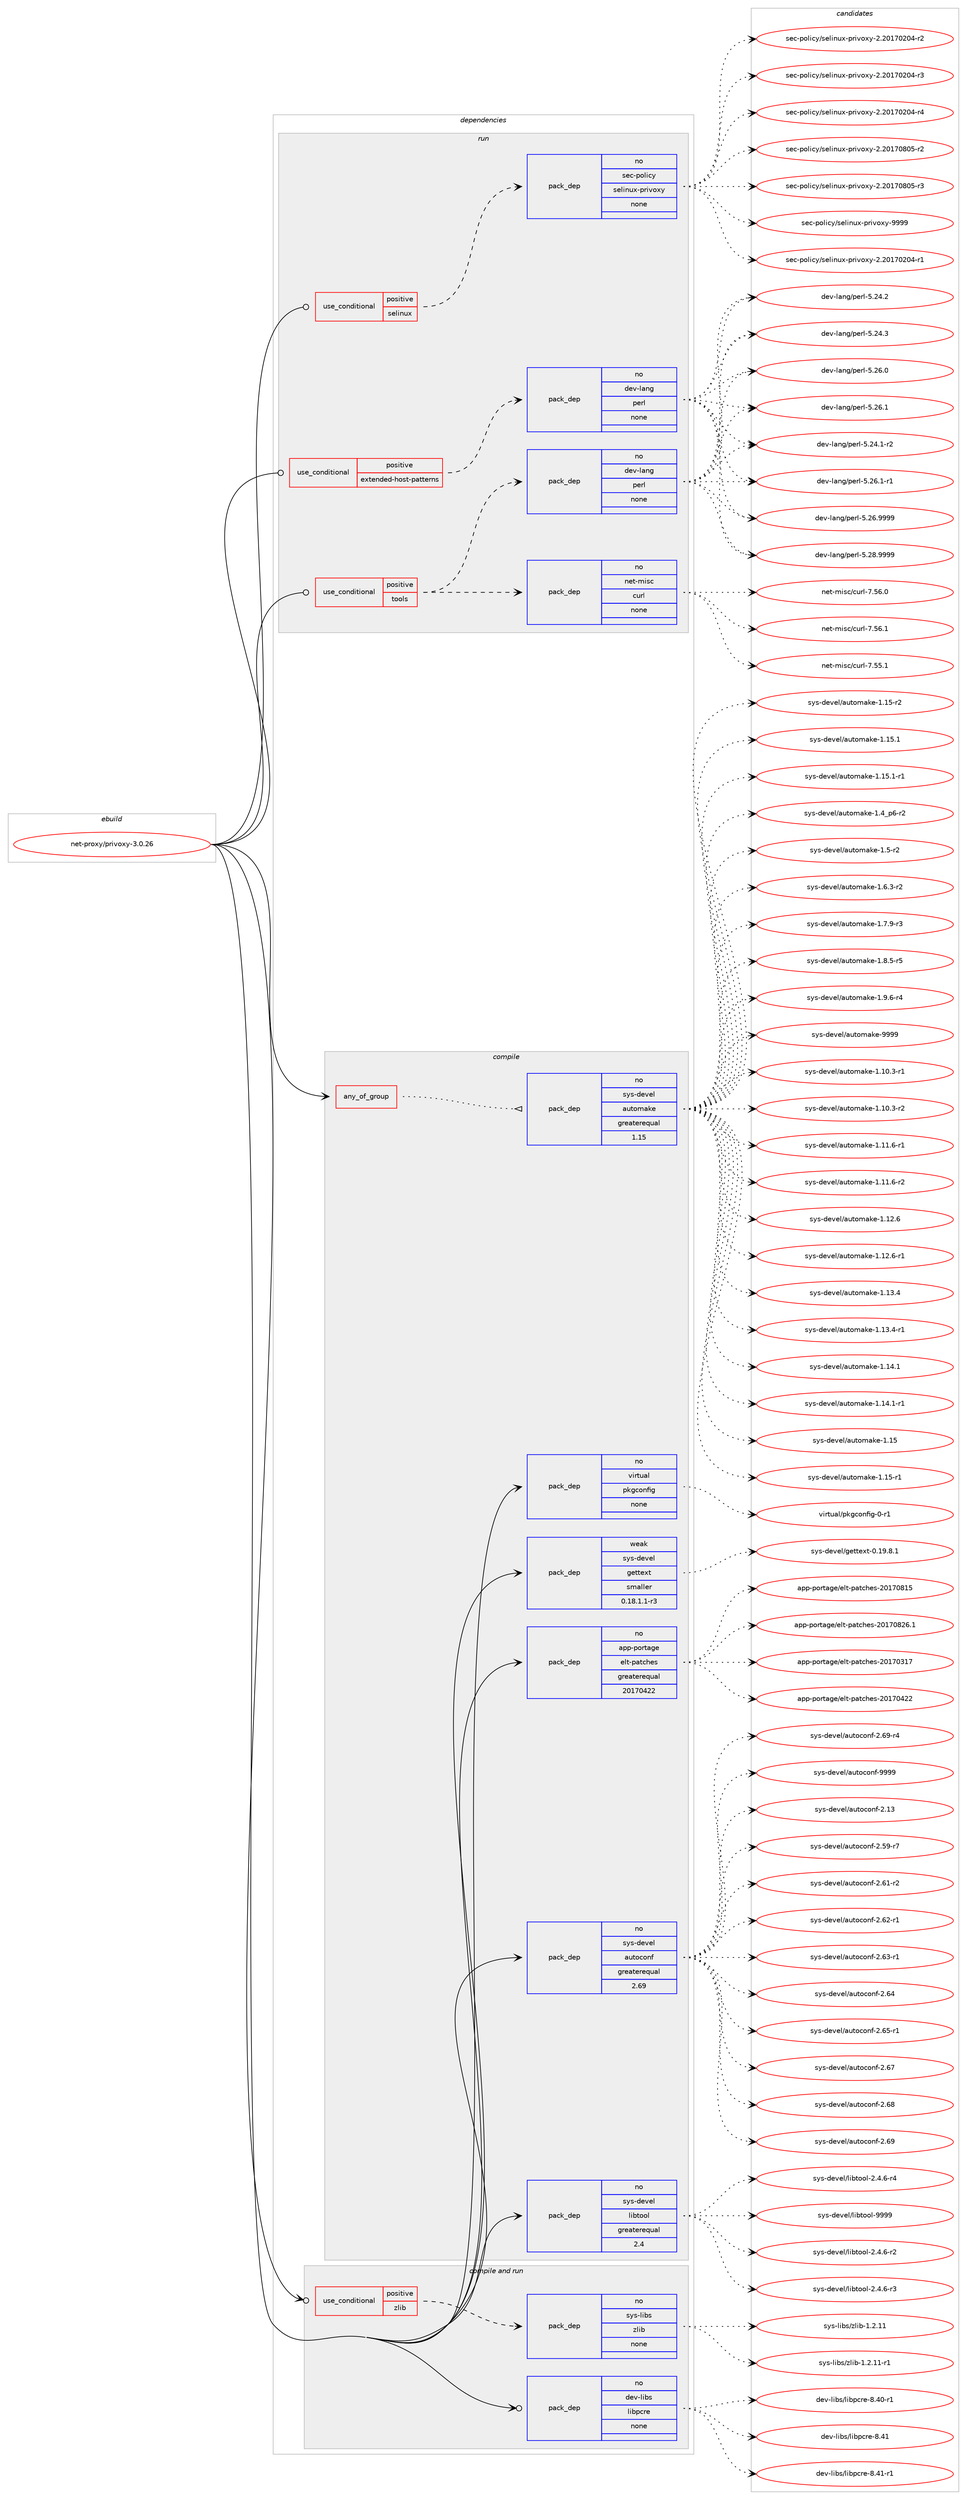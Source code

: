 digraph prolog {

# *************
# Graph options
# *************

newrank=true;
concentrate=true;
compound=true;
graph [rankdir=LR,fontname=Helvetica,fontsize=10,ranksep=1.5];#, ranksep=2.5, nodesep=0.2];
edge  [arrowhead=vee];
node  [fontname=Helvetica,fontsize=10];

# **********
# The ebuild
# **********

subgraph cluster_leftcol {
color=gray;
rank=same;
label=<<i>ebuild</i>>;
id [label="net-proxy/privoxy-3.0.26", color=red, width=4, href="../net-proxy/privoxy-3.0.26.svg"];
}

# ****************
# The dependencies
# ****************

subgraph cluster_midcol {
color=gray;
label=<<i>dependencies</i>>;
subgraph cluster_compile {
fillcolor="#eeeeee";
style=filled;
label=<<i>compile</i>>;
subgraph any7312 {
dependency436614 [label=<<TABLE BORDER="0" CELLBORDER="1" CELLSPACING="0" CELLPADDING="4"><TR><TD CELLPADDING="10">any_of_group</TD></TR></TABLE>>, shape=none, color=red];subgraph pack321232 {
dependency436615 [label=<<TABLE BORDER="0" CELLBORDER="1" CELLSPACING="0" CELLPADDING="4" WIDTH="220"><TR><TD ROWSPAN="6" CELLPADDING="30">pack_dep</TD></TR><TR><TD WIDTH="110">no</TD></TR><TR><TD>sys-devel</TD></TR><TR><TD>automake</TD></TR><TR><TD>greaterequal</TD></TR><TR><TD>1.15</TD></TR></TABLE>>, shape=none, color=blue];
}
dependency436614:e -> dependency436615:w [weight=20,style="dotted",arrowhead="oinv"];
}
id:e -> dependency436614:w [weight=20,style="solid",arrowhead="vee"];
subgraph pack321233 {
dependency436616 [label=<<TABLE BORDER="0" CELLBORDER="1" CELLSPACING="0" CELLPADDING="4" WIDTH="220"><TR><TD ROWSPAN="6" CELLPADDING="30">pack_dep</TD></TR><TR><TD WIDTH="110">no</TD></TR><TR><TD>app-portage</TD></TR><TR><TD>elt-patches</TD></TR><TR><TD>greaterequal</TD></TR><TR><TD>20170422</TD></TR></TABLE>>, shape=none, color=blue];
}
id:e -> dependency436616:w [weight=20,style="solid",arrowhead="vee"];
subgraph pack321234 {
dependency436617 [label=<<TABLE BORDER="0" CELLBORDER="1" CELLSPACING="0" CELLPADDING="4" WIDTH="220"><TR><TD ROWSPAN="6" CELLPADDING="30">pack_dep</TD></TR><TR><TD WIDTH="110">no</TD></TR><TR><TD>sys-devel</TD></TR><TR><TD>autoconf</TD></TR><TR><TD>greaterequal</TD></TR><TR><TD>2.69</TD></TR></TABLE>>, shape=none, color=blue];
}
id:e -> dependency436617:w [weight=20,style="solid",arrowhead="vee"];
subgraph pack321235 {
dependency436618 [label=<<TABLE BORDER="0" CELLBORDER="1" CELLSPACING="0" CELLPADDING="4" WIDTH="220"><TR><TD ROWSPAN="6" CELLPADDING="30">pack_dep</TD></TR><TR><TD WIDTH="110">no</TD></TR><TR><TD>sys-devel</TD></TR><TR><TD>libtool</TD></TR><TR><TD>greaterequal</TD></TR><TR><TD>2.4</TD></TR></TABLE>>, shape=none, color=blue];
}
id:e -> dependency436618:w [weight=20,style="solid",arrowhead="vee"];
subgraph pack321236 {
dependency436619 [label=<<TABLE BORDER="0" CELLBORDER="1" CELLSPACING="0" CELLPADDING="4" WIDTH="220"><TR><TD ROWSPAN="6" CELLPADDING="30">pack_dep</TD></TR><TR><TD WIDTH="110">no</TD></TR><TR><TD>virtual</TD></TR><TR><TD>pkgconfig</TD></TR><TR><TD>none</TD></TR><TR><TD></TD></TR></TABLE>>, shape=none, color=blue];
}
id:e -> dependency436619:w [weight=20,style="solid",arrowhead="vee"];
subgraph pack321237 {
dependency436620 [label=<<TABLE BORDER="0" CELLBORDER="1" CELLSPACING="0" CELLPADDING="4" WIDTH="220"><TR><TD ROWSPAN="6" CELLPADDING="30">pack_dep</TD></TR><TR><TD WIDTH="110">weak</TD></TR><TR><TD>sys-devel</TD></TR><TR><TD>gettext</TD></TR><TR><TD>smaller</TD></TR><TR><TD>0.18.1.1-r3</TD></TR></TABLE>>, shape=none, color=blue];
}
id:e -> dependency436620:w [weight=20,style="solid",arrowhead="vee"];
}
subgraph cluster_compileandrun {
fillcolor="#eeeeee";
style=filled;
label=<<i>compile and run</i>>;
subgraph cond107837 {
dependency436621 [label=<<TABLE BORDER="0" CELLBORDER="1" CELLSPACING="0" CELLPADDING="4"><TR><TD ROWSPAN="3" CELLPADDING="10">use_conditional</TD></TR><TR><TD>positive</TD></TR><TR><TD>zlib</TD></TR></TABLE>>, shape=none, color=red];
subgraph pack321238 {
dependency436622 [label=<<TABLE BORDER="0" CELLBORDER="1" CELLSPACING="0" CELLPADDING="4" WIDTH="220"><TR><TD ROWSPAN="6" CELLPADDING="30">pack_dep</TD></TR><TR><TD WIDTH="110">no</TD></TR><TR><TD>sys-libs</TD></TR><TR><TD>zlib</TD></TR><TR><TD>none</TD></TR><TR><TD></TD></TR></TABLE>>, shape=none, color=blue];
}
dependency436621:e -> dependency436622:w [weight=20,style="dashed",arrowhead="vee"];
}
id:e -> dependency436621:w [weight=20,style="solid",arrowhead="odotvee"];
subgraph pack321239 {
dependency436623 [label=<<TABLE BORDER="0" CELLBORDER="1" CELLSPACING="0" CELLPADDING="4" WIDTH="220"><TR><TD ROWSPAN="6" CELLPADDING="30">pack_dep</TD></TR><TR><TD WIDTH="110">no</TD></TR><TR><TD>dev-libs</TD></TR><TR><TD>libpcre</TD></TR><TR><TD>none</TD></TR><TR><TD></TD></TR></TABLE>>, shape=none, color=blue];
}
id:e -> dependency436623:w [weight=20,style="solid",arrowhead="odotvee"];
}
subgraph cluster_run {
fillcolor="#eeeeee";
style=filled;
label=<<i>run</i>>;
subgraph cond107838 {
dependency436624 [label=<<TABLE BORDER="0" CELLBORDER="1" CELLSPACING="0" CELLPADDING="4"><TR><TD ROWSPAN="3" CELLPADDING="10">use_conditional</TD></TR><TR><TD>positive</TD></TR><TR><TD>extended-host-patterns</TD></TR></TABLE>>, shape=none, color=red];
subgraph pack321240 {
dependency436625 [label=<<TABLE BORDER="0" CELLBORDER="1" CELLSPACING="0" CELLPADDING="4" WIDTH="220"><TR><TD ROWSPAN="6" CELLPADDING="30">pack_dep</TD></TR><TR><TD WIDTH="110">no</TD></TR><TR><TD>dev-lang</TD></TR><TR><TD>perl</TD></TR><TR><TD>none</TD></TR><TR><TD></TD></TR></TABLE>>, shape=none, color=blue];
}
dependency436624:e -> dependency436625:w [weight=20,style="dashed",arrowhead="vee"];
}
id:e -> dependency436624:w [weight=20,style="solid",arrowhead="odot"];
subgraph cond107839 {
dependency436626 [label=<<TABLE BORDER="0" CELLBORDER="1" CELLSPACING="0" CELLPADDING="4"><TR><TD ROWSPAN="3" CELLPADDING="10">use_conditional</TD></TR><TR><TD>positive</TD></TR><TR><TD>selinux</TD></TR></TABLE>>, shape=none, color=red];
subgraph pack321241 {
dependency436627 [label=<<TABLE BORDER="0" CELLBORDER="1" CELLSPACING="0" CELLPADDING="4" WIDTH="220"><TR><TD ROWSPAN="6" CELLPADDING="30">pack_dep</TD></TR><TR><TD WIDTH="110">no</TD></TR><TR><TD>sec-policy</TD></TR><TR><TD>selinux-privoxy</TD></TR><TR><TD>none</TD></TR><TR><TD></TD></TR></TABLE>>, shape=none, color=blue];
}
dependency436626:e -> dependency436627:w [weight=20,style="dashed",arrowhead="vee"];
}
id:e -> dependency436626:w [weight=20,style="solid",arrowhead="odot"];
subgraph cond107840 {
dependency436628 [label=<<TABLE BORDER="0" CELLBORDER="1" CELLSPACING="0" CELLPADDING="4"><TR><TD ROWSPAN="3" CELLPADDING="10">use_conditional</TD></TR><TR><TD>positive</TD></TR><TR><TD>tools</TD></TR></TABLE>>, shape=none, color=red];
subgraph pack321242 {
dependency436629 [label=<<TABLE BORDER="0" CELLBORDER="1" CELLSPACING="0" CELLPADDING="4" WIDTH="220"><TR><TD ROWSPAN="6" CELLPADDING="30">pack_dep</TD></TR><TR><TD WIDTH="110">no</TD></TR><TR><TD>net-misc</TD></TR><TR><TD>curl</TD></TR><TR><TD>none</TD></TR><TR><TD></TD></TR></TABLE>>, shape=none, color=blue];
}
dependency436628:e -> dependency436629:w [weight=20,style="dashed",arrowhead="vee"];
subgraph pack321243 {
dependency436630 [label=<<TABLE BORDER="0" CELLBORDER="1" CELLSPACING="0" CELLPADDING="4" WIDTH="220"><TR><TD ROWSPAN="6" CELLPADDING="30">pack_dep</TD></TR><TR><TD WIDTH="110">no</TD></TR><TR><TD>dev-lang</TD></TR><TR><TD>perl</TD></TR><TR><TD>none</TD></TR><TR><TD></TD></TR></TABLE>>, shape=none, color=blue];
}
dependency436628:e -> dependency436630:w [weight=20,style="dashed",arrowhead="vee"];
}
id:e -> dependency436628:w [weight=20,style="solid",arrowhead="odot"];
}
}

# **************
# The candidates
# **************

subgraph cluster_choices {
rank=same;
color=gray;
label=<<i>candidates</i>>;

subgraph choice321232 {
color=black;
nodesep=1;
choice11512111545100101118101108479711711611110997107101454946494846514511449 [label="sys-devel/automake-1.10.3-r1", color=red, width=4,href="../sys-devel/automake-1.10.3-r1.svg"];
choice11512111545100101118101108479711711611110997107101454946494846514511450 [label="sys-devel/automake-1.10.3-r2", color=red, width=4,href="../sys-devel/automake-1.10.3-r2.svg"];
choice11512111545100101118101108479711711611110997107101454946494946544511449 [label="sys-devel/automake-1.11.6-r1", color=red, width=4,href="../sys-devel/automake-1.11.6-r1.svg"];
choice11512111545100101118101108479711711611110997107101454946494946544511450 [label="sys-devel/automake-1.11.6-r2", color=red, width=4,href="../sys-devel/automake-1.11.6-r2.svg"];
choice1151211154510010111810110847971171161111099710710145494649504654 [label="sys-devel/automake-1.12.6", color=red, width=4,href="../sys-devel/automake-1.12.6.svg"];
choice11512111545100101118101108479711711611110997107101454946495046544511449 [label="sys-devel/automake-1.12.6-r1", color=red, width=4,href="../sys-devel/automake-1.12.6-r1.svg"];
choice1151211154510010111810110847971171161111099710710145494649514652 [label="sys-devel/automake-1.13.4", color=red, width=4,href="../sys-devel/automake-1.13.4.svg"];
choice11512111545100101118101108479711711611110997107101454946495146524511449 [label="sys-devel/automake-1.13.4-r1", color=red, width=4,href="../sys-devel/automake-1.13.4-r1.svg"];
choice1151211154510010111810110847971171161111099710710145494649524649 [label="sys-devel/automake-1.14.1", color=red, width=4,href="../sys-devel/automake-1.14.1.svg"];
choice11512111545100101118101108479711711611110997107101454946495246494511449 [label="sys-devel/automake-1.14.1-r1", color=red, width=4,href="../sys-devel/automake-1.14.1-r1.svg"];
choice115121115451001011181011084797117116111109971071014549464953 [label="sys-devel/automake-1.15", color=red, width=4,href="../sys-devel/automake-1.15.svg"];
choice1151211154510010111810110847971171161111099710710145494649534511449 [label="sys-devel/automake-1.15-r1", color=red, width=4,href="../sys-devel/automake-1.15-r1.svg"];
choice1151211154510010111810110847971171161111099710710145494649534511450 [label="sys-devel/automake-1.15-r2", color=red, width=4,href="../sys-devel/automake-1.15-r2.svg"];
choice1151211154510010111810110847971171161111099710710145494649534649 [label="sys-devel/automake-1.15.1", color=red, width=4,href="../sys-devel/automake-1.15.1.svg"];
choice11512111545100101118101108479711711611110997107101454946495346494511449 [label="sys-devel/automake-1.15.1-r1", color=red, width=4,href="../sys-devel/automake-1.15.1-r1.svg"];
choice115121115451001011181011084797117116111109971071014549465295112544511450 [label="sys-devel/automake-1.4_p6-r2", color=red, width=4,href="../sys-devel/automake-1.4_p6-r2.svg"];
choice11512111545100101118101108479711711611110997107101454946534511450 [label="sys-devel/automake-1.5-r2", color=red, width=4,href="../sys-devel/automake-1.5-r2.svg"];
choice115121115451001011181011084797117116111109971071014549465446514511450 [label="sys-devel/automake-1.6.3-r2", color=red, width=4,href="../sys-devel/automake-1.6.3-r2.svg"];
choice115121115451001011181011084797117116111109971071014549465546574511451 [label="sys-devel/automake-1.7.9-r3", color=red, width=4,href="../sys-devel/automake-1.7.9-r3.svg"];
choice115121115451001011181011084797117116111109971071014549465646534511453 [label="sys-devel/automake-1.8.5-r5", color=red, width=4,href="../sys-devel/automake-1.8.5-r5.svg"];
choice115121115451001011181011084797117116111109971071014549465746544511452 [label="sys-devel/automake-1.9.6-r4", color=red, width=4,href="../sys-devel/automake-1.9.6-r4.svg"];
choice115121115451001011181011084797117116111109971071014557575757 [label="sys-devel/automake-9999", color=red, width=4,href="../sys-devel/automake-9999.svg"];
dependency436615:e -> choice11512111545100101118101108479711711611110997107101454946494846514511449:w [style=dotted,weight="100"];
dependency436615:e -> choice11512111545100101118101108479711711611110997107101454946494846514511450:w [style=dotted,weight="100"];
dependency436615:e -> choice11512111545100101118101108479711711611110997107101454946494946544511449:w [style=dotted,weight="100"];
dependency436615:e -> choice11512111545100101118101108479711711611110997107101454946494946544511450:w [style=dotted,weight="100"];
dependency436615:e -> choice1151211154510010111810110847971171161111099710710145494649504654:w [style=dotted,weight="100"];
dependency436615:e -> choice11512111545100101118101108479711711611110997107101454946495046544511449:w [style=dotted,weight="100"];
dependency436615:e -> choice1151211154510010111810110847971171161111099710710145494649514652:w [style=dotted,weight="100"];
dependency436615:e -> choice11512111545100101118101108479711711611110997107101454946495146524511449:w [style=dotted,weight="100"];
dependency436615:e -> choice1151211154510010111810110847971171161111099710710145494649524649:w [style=dotted,weight="100"];
dependency436615:e -> choice11512111545100101118101108479711711611110997107101454946495246494511449:w [style=dotted,weight="100"];
dependency436615:e -> choice115121115451001011181011084797117116111109971071014549464953:w [style=dotted,weight="100"];
dependency436615:e -> choice1151211154510010111810110847971171161111099710710145494649534511449:w [style=dotted,weight="100"];
dependency436615:e -> choice1151211154510010111810110847971171161111099710710145494649534511450:w [style=dotted,weight="100"];
dependency436615:e -> choice1151211154510010111810110847971171161111099710710145494649534649:w [style=dotted,weight="100"];
dependency436615:e -> choice11512111545100101118101108479711711611110997107101454946495346494511449:w [style=dotted,weight="100"];
dependency436615:e -> choice115121115451001011181011084797117116111109971071014549465295112544511450:w [style=dotted,weight="100"];
dependency436615:e -> choice11512111545100101118101108479711711611110997107101454946534511450:w [style=dotted,weight="100"];
dependency436615:e -> choice115121115451001011181011084797117116111109971071014549465446514511450:w [style=dotted,weight="100"];
dependency436615:e -> choice115121115451001011181011084797117116111109971071014549465546574511451:w [style=dotted,weight="100"];
dependency436615:e -> choice115121115451001011181011084797117116111109971071014549465646534511453:w [style=dotted,weight="100"];
dependency436615:e -> choice115121115451001011181011084797117116111109971071014549465746544511452:w [style=dotted,weight="100"];
dependency436615:e -> choice115121115451001011181011084797117116111109971071014557575757:w [style=dotted,weight="100"];
}
subgraph choice321233 {
color=black;
nodesep=1;
choice97112112451121111141169710310147101108116451129711699104101115455048495548514955 [label="app-portage/elt-patches-20170317", color=red, width=4,href="../app-portage/elt-patches-20170317.svg"];
choice97112112451121111141169710310147101108116451129711699104101115455048495548525050 [label="app-portage/elt-patches-20170422", color=red, width=4,href="../app-portage/elt-patches-20170422.svg"];
choice97112112451121111141169710310147101108116451129711699104101115455048495548564953 [label="app-portage/elt-patches-20170815", color=red, width=4,href="../app-portage/elt-patches-20170815.svg"];
choice971121124511211111411697103101471011081164511297116991041011154550484955485650544649 [label="app-portage/elt-patches-20170826.1", color=red, width=4,href="../app-portage/elt-patches-20170826.1.svg"];
dependency436616:e -> choice97112112451121111141169710310147101108116451129711699104101115455048495548514955:w [style=dotted,weight="100"];
dependency436616:e -> choice97112112451121111141169710310147101108116451129711699104101115455048495548525050:w [style=dotted,weight="100"];
dependency436616:e -> choice97112112451121111141169710310147101108116451129711699104101115455048495548564953:w [style=dotted,weight="100"];
dependency436616:e -> choice971121124511211111411697103101471011081164511297116991041011154550484955485650544649:w [style=dotted,weight="100"];
}
subgraph choice321234 {
color=black;
nodesep=1;
choice115121115451001011181011084797117116111991111101024550464951 [label="sys-devel/autoconf-2.13", color=red, width=4,href="../sys-devel/autoconf-2.13.svg"];
choice1151211154510010111810110847971171161119911111010245504653574511455 [label="sys-devel/autoconf-2.59-r7", color=red, width=4,href="../sys-devel/autoconf-2.59-r7.svg"];
choice1151211154510010111810110847971171161119911111010245504654494511450 [label="sys-devel/autoconf-2.61-r2", color=red, width=4,href="../sys-devel/autoconf-2.61-r2.svg"];
choice1151211154510010111810110847971171161119911111010245504654504511449 [label="sys-devel/autoconf-2.62-r1", color=red, width=4,href="../sys-devel/autoconf-2.62-r1.svg"];
choice1151211154510010111810110847971171161119911111010245504654514511449 [label="sys-devel/autoconf-2.63-r1", color=red, width=4,href="../sys-devel/autoconf-2.63-r1.svg"];
choice115121115451001011181011084797117116111991111101024550465452 [label="sys-devel/autoconf-2.64", color=red, width=4,href="../sys-devel/autoconf-2.64.svg"];
choice1151211154510010111810110847971171161119911111010245504654534511449 [label="sys-devel/autoconf-2.65-r1", color=red, width=4,href="../sys-devel/autoconf-2.65-r1.svg"];
choice115121115451001011181011084797117116111991111101024550465455 [label="sys-devel/autoconf-2.67", color=red, width=4,href="../sys-devel/autoconf-2.67.svg"];
choice115121115451001011181011084797117116111991111101024550465456 [label="sys-devel/autoconf-2.68", color=red, width=4,href="../sys-devel/autoconf-2.68.svg"];
choice115121115451001011181011084797117116111991111101024550465457 [label="sys-devel/autoconf-2.69", color=red, width=4,href="../sys-devel/autoconf-2.69.svg"];
choice1151211154510010111810110847971171161119911111010245504654574511452 [label="sys-devel/autoconf-2.69-r4", color=red, width=4,href="../sys-devel/autoconf-2.69-r4.svg"];
choice115121115451001011181011084797117116111991111101024557575757 [label="sys-devel/autoconf-9999", color=red, width=4,href="../sys-devel/autoconf-9999.svg"];
dependency436617:e -> choice115121115451001011181011084797117116111991111101024550464951:w [style=dotted,weight="100"];
dependency436617:e -> choice1151211154510010111810110847971171161119911111010245504653574511455:w [style=dotted,weight="100"];
dependency436617:e -> choice1151211154510010111810110847971171161119911111010245504654494511450:w [style=dotted,weight="100"];
dependency436617:e -> choice1151211154510010111810110847971171161119911111010245504654504511449:w [style=dotted,weight="100"];
dependency436617:e -> choice1151211154510010111810110847971171161119911111010245504654514511449:w [style=dotted,weight="100"];
dependency436617:e -> choice115121115451001011181011084797117116111991111101024550465452:w [style=dotted,weight="100"];
dependency436617:e -> choice1151211154510010111810110847971171161119911111010245504654534511449:w [style=dotted,weight="100"];
dependency436617:e -> choice115121115451001011181011084797117116111991111101024550465455:w [style=dotted,weight="100"];
dependency436617:e -> choice115121115451001011181011084797117116111991111101024550465456:w [style=dotted,weight="100"];
dependency436617:e -> choice115121115451001011181011084797117116111991111101024550465457:w [style=dotted,weight="100"];
dependency436617:e -> choice1151211154510010111810110847971171161119911111010245504654574511452:w [style=dotted,weight="100"];
dependency436617:e -> choice115121115451001011181011084797117116111991111101024557575757:w [style=dotted,weight="100"];
}
subgraph choice321235 {
color=black;
nodesep=1;
choice1151211154510010111810110847108105981161111111084550465246544511450 [label="sys-devel/libtool-2.4.6-r2", color=red, width=4,href="../sys-devel/libtool-2.4.6-r2.svg"];
choice1151211154510010111810110847108105981161111111084550465246544511451 [label="sys-devel/libtool-2.4.6-r3", color=red, width=4,href="../sys-devel/libtool-2.4.6-r3.svg"];
choice1151211154510010111810110847108105981161111111084550465246544511452 [label="sys-devel/libtool-2.4.6-r4", color=red, width=4,href="../sys-devel/libtool-2.4.6-r4.svg"];
choice1151211154510010111810110847108105981161111111084557575757 [label="sys-devel/libtool-9999", color=red, width=4,href="../sys-devel/libtool-9999.svg"];
dependency436618:e -> choice1151211154510010111810110847108105981161111111084550465246544511450:w [style=dotted,weight="100"];
dependency436618:e -> choice1151211154510010111810110847108105981161111111084550465246544511451:w [style=dotted,weight="100"];
dependency436618:e -> choice1151211154510010111810110847108105981161111111084550465246544511452:w [style=dotted,weight="100"];
dependency436618:e -> choice1151211154510010111810110847108105981161111111084557575757:w [style=dotted,weight="100"];
}
subgraph choice321236 {
color=black;
nodesep=1;
choice11810511411611797108471121071039911111010210510345484511449 [label="virtual/pkgconfig-0-r1", color=red, width=4,href="../virtual/pkgconfig-0-r1.svg"];
dependency436619:e -> choice11810511411611797108471121071039911111010210510345484511449:w [style=dotted,weight="100"];
}
subgraph choice321237 {
color=black;
nodesep=1;
choice1151211154510010111810110847103101116116101120116454846495746564649 [label="sys-devel/gettext-0.19.8.1", color=red, width=4,href="../sys-devel/gettext-0.19.8.1.svg"];
dependency436620:e -> choice1151211154510010111810110847103101116116101120116454846495746564649:w [style=dotted,weight="100"];
}
subgraph choice321238 {
color=black;
nodesep=1;
choice1151211154510810598115471221081059845494650464949 [label="sys-libs/zlib-1.2.11", color=red, width=4,href="../sys-libs/zlib-1.2.11.svg"];
choice11512111545108105981154712210810598454946504649494511449 [label="sys-libs/zlib-1.2.11-r1", color=red, width=4,href="../sys-libs/zlib-1.2.11-r1.svg"];
dependency436622:e -> choice1151211154510810598115471221081059845494650464949:w [style=dotted,weight="100"];
dependency436622:e -> choice11512111545108105981154712210810598454946504649494511449:w [style=dotted,weight="100"];
}
subgraph choice321239 {
color=black;
nodesep=1;
choice100101118451081059811547108105981129911410145564652484511449 [label="dev-libs/libpcre-8.40-r1", color=red, width=4,href="../dev-libs/libpcre-8.40-r1.svg"];
choice10010111845108105981154710810598112991141014556465249 [label="dev-libs/libpcre-8.41", color=red, width=4,href="../dev-libs/libpcre-8.41.svg"];
choice100101118451081059811547108105981129911410145564652494511449 [label="dev-libs/libpcre-8.41-r1", color=red, width=4,href="../dev-libs/libpcre-8.41-r1.svg"];
dependency436623:e -> choice100101118451081059811547108105981129911410145564652484511449:w [style=dotted,weight="100"];
dependency436623:e -> choice10010111845108105981154710810598112991141014556465249:w [style=dotted,weight="100"];
dependency436623:e -> choice100101118451081059811547108105981129911410145564652494511449:w [style=dotted,weight="100"];
}
subgraph choice321240 {
color=black;
nodesep=1;
choice100101118451089711010347112101114108455346505246494511450 [label="dev-lang/perl-5.24.1-r2", color=red, width=4,href="../dev-lang/perl-5.24.1-r2.svg"];
choice10010111845108971101034711210111410845534650524650 [label="dev-lang/perl-5.24.2", color=red, width=4,href="../dev-lang/perl-5.24.2.svg"];
choice10010111845108971101034711210111410845534650524651 [label="dev-lang/perl-5.24.3", color=red, width=4,href="../dev-lang/perl-5.24.3.svg"];
choice10010111845108971101034711210111410845534650544648 [label="dev-lang/perl-5.26.0", color=red, width=4,href="../dev-lang/perl-5.26.0.svg"];
choice10010111845108971101034711210111410845534650544649 [label="dev-lang/perl-5.26.1", color=red, width=4,href="../dev-lang/perl-5.26.1.svg"];
choice100101118451089711010347112101114108455346505446494511449 [label="dev-lang/perl-5.26.1-r1", color=red, width=4,href="../dev-lang/perl-5.26.1-r1.svg"];
choice10010111845108971101034711210111410845534650544657575757 [label="dev-lang/perl-5.26.9999", color=red, width=4,href="../dev-lang/perl-5.26.9999.svg"];
choice10010111845108971101034711210111410845534650564657575757 [label="dev-lang/perl-5.28.9999", color=red, width=4,href="../dev-lang/perl-5.28.9999.svg"];
dependency436625:e -> choice100101118451089711010347112101114108455346505246494511450:w [style=dotted,weight="100"];
dependency436625:e -> choice10010111845108971101034711210111410845534650524650:w [style=dotted,weight="100"];
dependency436625:e -> choice10010111845108971101034711210111410845534650524651:w [style=dotted,weight="100"];
dependency436625:e -> choice10010111845108971101034711210111410845534650544648:w [style=dotted,weight="100"];
dependency436625:e -> choice10010111845108971101034711210111410845534650544649:w [style=dotted,weight="100"];
dependency436625:e -> choice100101118451089711010347112101114108455346505446494511449:w [style=dotted,weight="100"];
dependency436625:e -> choice10010111845108971101034711210111410845534650544657575757:w [style=dotted,weight="100"];
dependency436625:e -> choice10010111845108971101034711210111410845534650564657575757:w [style=dotted,weight="100"];
}
subgraph choice321241 {
color=black;
nodesep=1;
choice115101994511211110810599121471151011081051101171204511211410511811112012145504650484955485048524511449 [label="sec-policy/selinux-privoxy-2.20170204-r1", color=red, width=4,href="../sec-policy/selinux-privoxy-2.20170204-r1.svg"];
choice115101994511211110810599121471151011081051101171204511211410511811112012145504650484955485048524511450 [label="sec-policy/selinux-privoxy-2.20170204-r2", color=red, width=4,href="../sec-policy/selinux-privoxy-2.20170204-r2.svg"];
choice115101994511211110810599121471151011081051101171204511211410511811112012145504650484955485048524511451 [label="sec-policy/selinux-privoxy-2.20170204-r3", color=red, width=4,href="../sec-policy/selinux-privoxy-2.20170204-r3.svg"];
choice115101994511211110810599121471151011081051101171204511211410511811112012145504650484955485048524511452 [label="sec-policy/selinux-privoxy-2.20170204-r4", color=red, width=4,href="../sec-policy/selinux-privoxy-2.20170204-r4.svg"];
choice115101994511211110810599121471151011081051101171204511211410511811112012145504650484955485648534511450 [label="sec-policy/selinux-privoxy-2.20170805-r2", color=red, width=4,href="../sec-policy/selinux-privoxy-2.20170805-r2.svg"];
choice115101994511211110810599121471151011081051101171204511211410511811112012145504650484955485648534511451 [label="sec-policy/selinux-privoxy-2.20170805-r3", color=red, width=4,href="../sec-policy/selinux-privoxy-2.20170805-r3.svg"];
choice11510199451121111081059912147115101108105110117120451121141051181111201214557575757 [label="sec-policy/selinux-privoxy-9999", color=red, width=4,href="../sec-policy/selinux-privoxy-9999.svg"];
dependency436627:e -> choice115101994511211110810599121471151011081051101171204511211410511811112012145504650484955485048524511449:w [style=dotted,weight="100"];
dependency436627:e -> choice115101994511211110810599121471151011081051101171204511211410511811112012145504650484955485048524511450:w [style=dotted,weight="100"];
dependency436627:e -> choice115101994511211110810599121471151011081051101171204511211410511811112012145504650484955485048524511451:w [style=dotted,weight="100"];
dependency436627:e -> choice115101994511211110810599121471151011081051101171204511211410511811112012145504650484955485048524511452:w [style=dotted,weight="100"];
dependency436627:e -> choice115101994511211110810599121471151011081051101171204511211410511811112012145504650484955485648534511450:w [style=dotted,weight="100"];
dependency436627:e -> choice115101994511211110810599121471151011081051101171204511211410511811112012145504650484955485648534511451:w [style=dotted,weight="100"];
dependency436627:e -> choice11510199451121111081059912147115101108105110117120451121141051181111201214557575757:w [style=dotted,weight="100"];
}
subgraph choice321242 {
color=black;
nodesep=1;
choice1101011164510910511599479911711410845554653534649 [label="net-misc/curl-7.55.1", color=red, width=4,href="../net-misc/curl-7.55.1.svg"];
choice1101011164510910511599479911711410845554653544648 [label="net-misc/curl-7.56.0", color=red, width=4,href="../net-misc/curl-7.56.0.svg"];
choice1101011164510910511599479911711410845554653544649 [label="net-misc/curl-7.56.1", color=red, width=4,href="../net-misc/curl-7.56.1.svg"];
dependency436629:e -> choice1101011164510910511599479911711410845554653534649:w [style=dotted,weight="100"];
dependency436629:e -> choice1101011164510910511599479911711410845554653544648:w [style=dotted,weight="100"];
dependency436629:e -> choice1101011164510910511599479911711410845554653544649:w [style=dotted,weight="100"];
}
subgraph choice321243 {
color=black;
nodesep=1;
choice100101118451089711010347112101114108455346505246494511450 [label="dev-lang/perl-5.24.1-r2", color=red, width=4,href="../dev-lang/perl-5.24.1-r2.svg"];
choice10010111845108971101034711210111410845534650524650 [label="dev-lang/perl-5.24.2", color=red, width=4,href="../dev-lang/perl-5.24.2.svg"];
choice10010111845108971101034711210111410845534650524651 [label="dev-lang/perl-5.24.3", color=red, width=4,href="../dev-lang/perl-5.24.3.svg"];
choice10010111845108971101034711210111410845534650544648 [label="dev-lang/perl-5.26.0", color=red, width=4,href="../dev-lang/perl-5.26.0.svg"];
choice10010111845108971101034711210111410845534650544649 [label="dev-lang/perl-5.26.1", color=red, width=4,href="../dev-lang/perl-5.26.1.svg"];
choice100101118451089711010347112101114108455346505446494511449 [label="dev-lang/perl-5.26.1-r1", color=red, width=4,href="../dev-lang/perl-5.26.1-r1.svg"];
choice10010111845108971101034711210111410845534650544657575757 [label="dev-lang/perl-5.26.9999", color=red, width=4,href="../dev-lang/perl-5.26.9999.svg"];
choice10010111845108971101034711210111410845534650564657575757 [label="dev-lang/perl-5.28.9999", color=red, width=4,href="../dev-lang/perl-5.28.9999.svg"];
dependency436630:e -> choice100101118451089711010347112101114108455346505246494511450:w [style=dotted,weight="100"];
dependency436630:e -> choice10010111845108971101034711210111410845534650524650:w [style=dotted,weight="100"];
dependency436630:e -> choice10010111845108971101034711210111410845534650524651:w [style=dotted,weight="100"];
dependency436630:e -> choice10010111845108971101034711210111410845534650544648:w [style=dotted,weight="100"];
dependency436630:e -> choice10010111845108971101034711210111410845534650544649:w [style=dotted,weight="100"];
dependency436630:e -> choice100101118451089711010347112101114108455346505446494511449:w [style=dotted,weight="100"];
dependency436630:e -> choice10010111845108971101034711210111410845534650544657575757:w [style=dotted,weight="100"];
dependency436630:e -> choice10010111845108971101034711210111410845534650564657575757:w [style=dotted,weight="100"];
}
}

}
